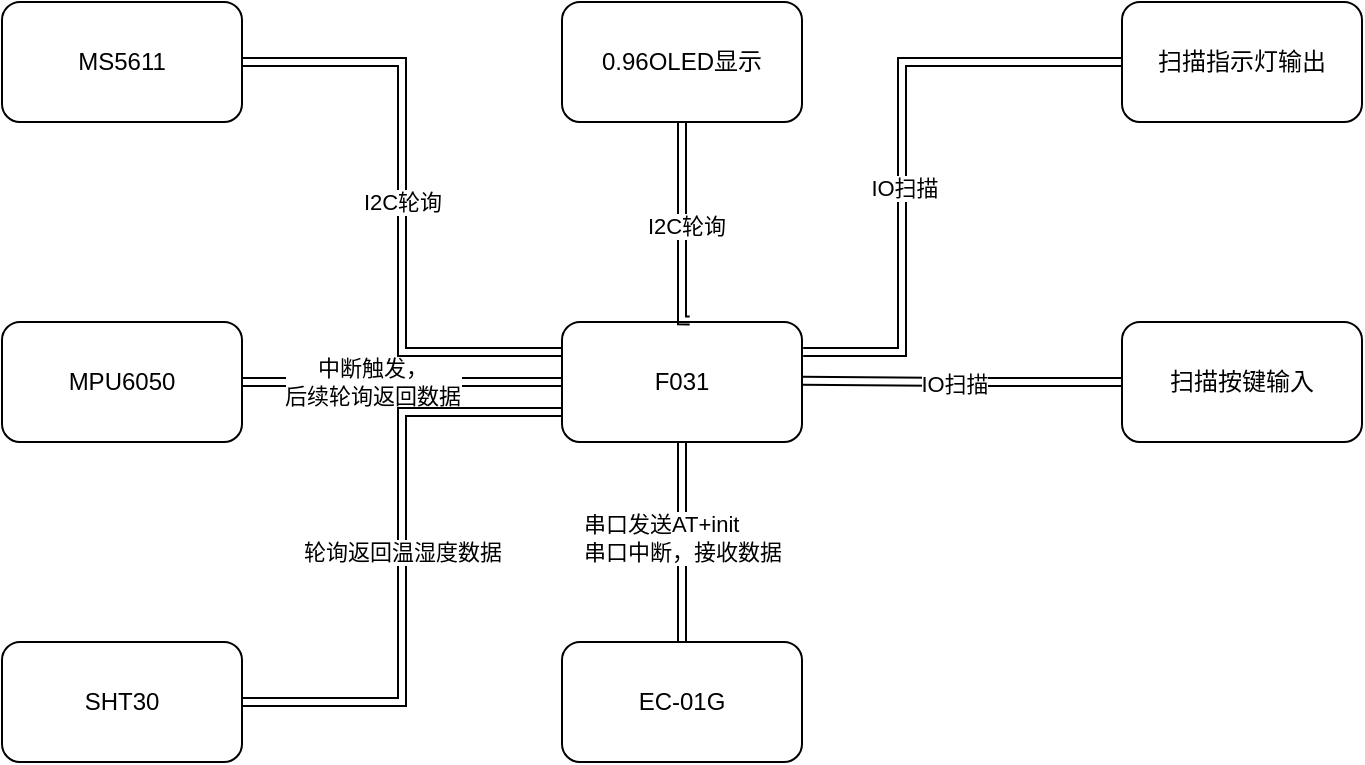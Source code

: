 <mxfile version="15.8.7" type="device"><diagram id="OX9t0DDOWyhUtBFO4OXn" name="第 1 页"><mxGraphModel dx="1102" dy="1025" grid="1" gridSize="10" guides="1" tooltips="1" connect="1" arrows="1" fold="1" page="1" pageScale="1" pageWidth="1654" pageHeight="1169" math="1" shadow="0"><root><mxCell id="0"/><mxCell id="1" parent="0"/><mxCell id="8" style="edgeStyle=none;shape=link;html=1;exitX=0.5;exitY=1;exitDx=0;exitDy=0;entryX=0.5;entryY=0;entryDx=0;entryDy=0;" parent="1" source="2" target="3" edge="1"><mxGeometry relative="1" as="geometry"/></mxCell><mxCell id="10" value="&lt;div style=&quot;text-align: left&quot;&gt;串口发送AT+init&lt;/div&gt;串口中断，接收数据" style="edgeLabel;html=1;align=center;verticalAlign=middle;resizable=0;points=[];" parent="8" vertex="1" connectable="0"><mxGeometry x="-0.565" y="3" relative="1" as="geometry"><mxPoint x="-3" y="26" as="offset"/></mxGeometry></mxCell><mxCell id="2" value="F031" style="rounded=1;whiteSpace=wrap;html=1;" parent="1" vertex="1"><mxGeometry x="360" y="440" width="120" height="60" as="geometry"/></mxCell><mxCell id="3" value="EC-01G" style="rounded=1;whiteSpace=wrap;html=1;" parent="1" vertex="1"><mxGeometry x="360" y="600" width="120" height="60" as="geometry"/></mxCell><mxCell id="jE8-UC__yYtRSwPuNeKr-12" style="edgeStyle=orthogonalEdgeStyle;shape=link;rounded=0;orthogonalLoop=1;jettySize=auto;html=1;exitX=1;exitY=0.5;exitDx=0;exitDy=0;entryX=0;entryY=0.5;entryDx=0;entryDy=0;" parent="1" source="jE8-UC__yYtRSwPuNeKr-10" target="2" edge="1"><mxGeometry relative="1" as="geometry"><Array as="points"><mxPoint x="200" y="470"/></Array></mxGeometry></mxCell><mxCell id="jE8-UC__yYtRSwPuNeKr-13" value="中断触发，&lt;br&gt;后续轮询返回数据" style="edgeLabel;html=1;align=center;verticalAlign=middle;resizable=0;points=[];" parent="jE8-UC__yYtRSwPuNeKr-12" vertex="1" connectable="0"><mxGeometry x="-0.306" y="3" relative="1" as="geometry"><mxPoint x="9" y="3" as="offset"/></mxGeometry></mxCell><mxCell id="jE8-UC__yYtRSwPuNeKr-10" value="MPU6050" style="rounded=1;whiteSpace=wrap;html=1;" parent="1" vertex="1"><mxGeometry x="80" y="440" width="120" height="60" as="geometry"/></mxCell><mxCell id="jE8-UC__yYtRSwPuNeKr-15" style="edgeStyle=orthogonalEdgeStyle;shape=link;rounded=0;orthogonalLoop=1;jettySize=auto;html=1;entryX=0;entryY=0.75;entryDx=0;entryDy=0;" parent="1" source="jE8-UC__yYtRSwPuNeKr-35" target="2" edge="1"><mxGeometry relative="1" as="geometry"><Array as="points"><mxPoint x="280" y="630"/><mxPoint x="280" y="485"/></Array></mxGeometry></mxCell><mxCell id="jE8-UC__yYtRSwPuNeKr-16" value="轮询返回温湿度数据" style="edgeLabel;html=1;align=center;verticalAlign=middle;resizable=0;points=[];" parent="jE8-UC__yYtRSwPuNeKr-15" vertex="1" connectable="0"><mxGeometry x="-0.002" y="-3" relative="1" as="geometry"><mxPoint x="-3" y="-3" as="offset"/></mxGeometry></mxCell><mxCell id="jE8-UC__yYtRSwPuNeKr-28" style="edgeStyle=orthogonalEdgeStyle;shape=link;rounded=0;orthogonalLoop=1;jettySize=auto;html=1;entryX=0.532;entryY=-0.013;entryDx=0;entryDy=0;entryPerimeter=0;" parent="1" source="jE8-UC__yYtRSwPuNeKr-19" target="2" edge="1"><mxGeometry relative="1" as="geometry"><Array as="points"><mxPoint x="420" y="439"/></Array></mxGeometry></mxCell><mxCell id="jE8-UC__yYtRSwPuNeKr-32" value="I2C轮询" style="edgeLabel;html=1;align=center;verticalAlign=middle;resizable=0;points=[];" parent="jE8-UC__yYtRSwPuNeKr-28" vertex="1" connectable="0"><mxGeometry x="0.005" y="2" relative="1" as="geometry"><mxPoint as="offset"/></mxGeometry></mxCell><mxCell id="jE8-UC__yYtRSwPuNeKr-19" value="0.96OLED显示" style="rounded=1;whiteSpace=wrap;html=1;" parent="1" vertex="1"><mxGeometry x="360" y="280" width="120" height="60" as="geometry"/></mxCell><mxCell id="jE8-UC__yYtRSwPuNeKr-26" style="edgeStyle=orthogonalEdgeStyle;shape=link;rounded=0;orthogonalLoop=1;jettySize=auto;html=1;entryX=0.999;entryY=0.49;entryDx=0;entryDy=0;entryPerimeter=0;" parent="1" source="jE8-UC__yYtRSwPuNeKr-23" target="2" edge="1"><mxGeometry relative="1" as="geometry"/></mxCell><mxCell id="jE8-UC__yYtRSwPuNeKr-34" value="IO扫描" style="edgeLabel;html=1;align=center;verticalAlign=middle;resizable=0;points=[];" parent="jE8-UC__yYtRSwPuNeKr-26" vertex="1" connectable="0"><mxGeometry x="0.055" relative="1" as="geometry"><mxPoint y="1" as="offset"/></mxGeometry></mxCell><mxCell id="jE8-UC__yYtRSwPuNeKr-23" value="扫描按键输入" style="rounded=1;whiteSpace=wrap;html=1;" parent="1" vertex="1"><mxGeometry x="640" y="440" width="120" height="60" as="geometry"/></mxCell><mxCell id="jE8-UC__yYtRSwPuNeKr-27" style="edgeStyle=orthogonalEdgeStyle;shape=link;rounded=0;orthogonalLoop=1;jettySize=auto;html=1;entryX=1.005;entryY=0.25;entryDx=0;entryDy=0;entryPerimeter=0;" parent="1" source="jE8-UC__yYtRSwPuNeKr-24" target="2" edge="1"><mxGeometry relative="1" as="geometry"><Array as="points"><mxPoint x="530" y="310"/><mxPoint x="530" y="455"/></Array></mxGeometry></mxCell><mxCell id="jE8-UC__yYtRSwPuNeKr-33" value="IO扫描" style="edgeLabel;html=1;align=center;verticalAlign=middle;resizable=0;points=[];" parent="jE8-UC__yYtRSwPuNeKr-27" vertex="1" connectable="0"><mxGeometry x="0.137" y="1" relative="1" as="geometry"><mxPoint as="offset"/></mxGeometry></mxCell><mxCell id="jE8-UC__yYtRSwPuNeKr-24" value="扫描指示灯输出" style="rounded=1;whiteSpace=wrap;html=1;" parent="1" vertex="1"><mxGeometry x="640" y="280" width="120" height="60" as="geometry"/></mxCell><mxCell id="jE8-UC__yYtRSwPuNeKr-30" style="edgeStyle=orthogonalEdgeStyle;shape=link;rounded=0;orthogonalLoop=1;jettySize=auto;html=1;entryX=0;entryY=0.25;entryDx=0;entryDy=0;" parent="1" source="jE8-UC__yYtRSwPuNeKr-29" target="2" edge="1"><mxGeometry relative="1" as="geometry"/></mxCell><mxCell id="jE8-UC__yYtRSwPuNeKr-31" value="I2C轮询" style="edgeLabel;html=1;align=center;verticalAlign=middle;resizable=0;points=[];" parent="jE8-UC__yYtRSwPuNeKr-30" vertex="1" connectable="0"><mxGeometry x="0.016" relative="1" as="geometry"><mxPoint y="-5" as="offset"/></mxGeometry></mxCell><mxCell id="jE8-UC__yYtRSwPuNeKr-29" value="MS5611" style="rounded=1;whiteSpace=wrap;html=1;" parent="1" vertex="1"><mxGeometry x="80" y="280" width="120" height="60" as="geometry"/></mxCell><mxCell id="jE8-UC__yYtRSwPuNeKr-35" value="SHT30" style="rounded=1;whiteSpace=wrap;html=1;" parent="1" vertex="1"><mxGeometry x="80" y="600" width="120" height="60" as="geometry"/></mxCell></root></mxGraphModel></diagram></mxfile>